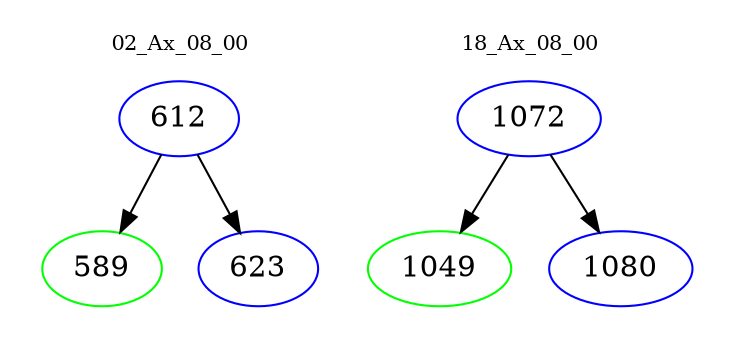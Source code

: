 digraph{
subgraph cluster_0 {
color = white
label = "02_Ax_08_00";
fontsize=10;
T0_612 [label="612", color="blue"]
T0_612 -> T0_589 [color="black"]
T0_589 [label="589", color="green"]
T0_612 -> T0_623 [color="black"]
T0_623 [label="623", color="blue"]
}
subgraph cluster_1 {
color = white
label = "18_Ax_08_00";
fontsize=10;
T1_1072 [label="1072", color="blue"]
T1_1072 -> T1_1049 [color="black"]
T1_1049 [label="1049", color="green"]
T1_1072 -> T1_1080 [color="black"]
T1_1080 [label="1080", color="blue"]
}
}
